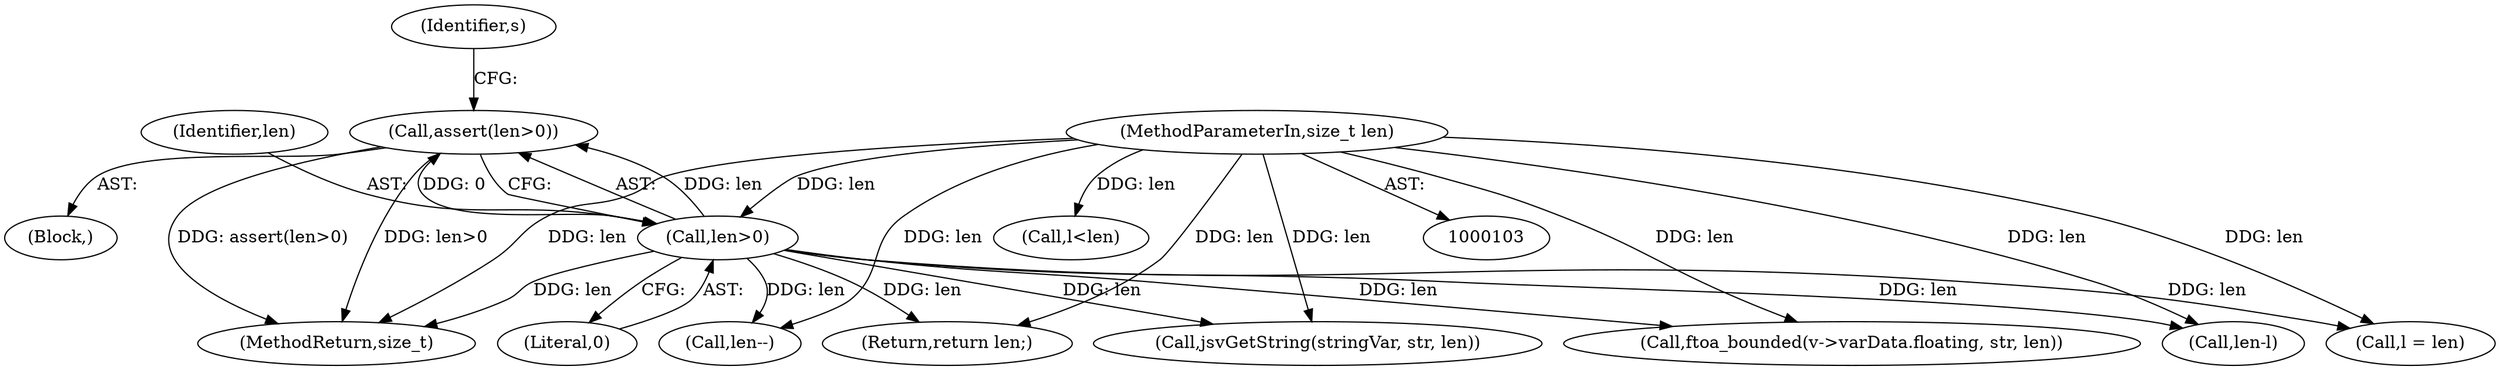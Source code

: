 digraph "0_Espruino_ce1924193862d58cb43d3d4d9dada710a8361b89@API" {
"1000108" [label="(Call,assert(len>0))"];
"1000109" [label="(Call,len>0)"];
"1000106" [label="(MethodParameterIn,size_t len)"];
"1000220" [label="(Return,return len;)"];
"1000109" [label="(Call,len>0)"];
"1000108" [label="(Call,assert(len>0))"];
"1000120" [label="(Call,len--)"];
"1000240" [label="(Call,len-l)"];
"1000110" [label="(Identifier,len)"];
"1000114" [label="(Identifier,s)"];
"1000279" [label="(MethodReturn,size_t)"];
"1000111" [label="(Literal,0)"];
"1000193" [label="(Call,l = len)"];
"1000131" [label="(Call,l<len)"];
"1000259" [label="(Call,jsvGetString(stringVar, str, len))"];
"1000106" [label="(MethodParameterIn,size_t len)"];
"1000107" [label="(Block,)"];
"1000172" [label="(Call,ftoa_bounded(v->varData.floating, str, len))"];
"1000108" -> "1000107"  [label="AST: "];
"1000108" -> "1000109"  [label="CFG: "];
"1000109" -> "1000108"  [label="AST: "];
"1000114" -> "1000108"  [label="CFG: "];
"1000108" -> "1000279"  [label="DDG: assert(len>0)"];
"1000108" -> "1000279"  [label="DDG: len>0"];
"1000109" -> "1000108"  [label="DDG: len"];
"1000109" -> "1000108"  [label="DDG: 0"];
"1000109" -> "1000111"  [label="CFG: "];
"1000110" -> "1000109"  [label="AST: "];
"1000111" -> "1000109"  [label="AST: "];
"1000109" -> "1000279"  [label="DDG: len"];
"1000106" -> "1000109"  [label="DDG: len"];
"1000109" -> "1000120"  [label="DDG: len"];
"1000109" -> "1000172"  [label="DDG: len"];
"1000109" -> "1000193"  [label="DDG: len"];
"1000109" -> "1000220"  [label="DDG: len"];
"1000109" -> "1000240"  [label="DDG: len"];
"1000109" -> "1000259"  [label="DDG: len"];
"1000106" -> "1000103"  [label="AST: "];
"1000106" -> "1000279"  [label="DDG: len"];
"1000106" -> "1000120"  [label="DDG: len"];
"1000106" -> "1000131"  [label="DDG: len"];
"1000106" -> "1000172"  [label="DDG: len"];
"1000106" -> "1000193"  [label="DDG: len"];
"1000106" -> "1000220"  [label="DDG: len"];
"1000106" -> "1000240"  [label="DDG: len"];
"1000106" -> "1000259"  [label="DDG: len"];
}
